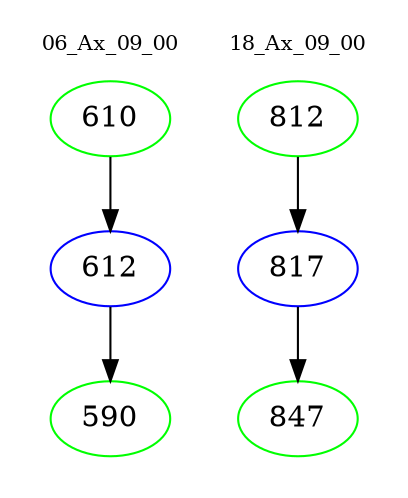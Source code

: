 digraph{
subgraph cluster_0 {
color = white
label = "06_Ax_09_00";
fontsize=10;
T0_610 [label="610", color="green"]
T0_610 -> T0_612 [color="black"]
T0_612 [label="612", color="blue"]
T0_612 -> T0_590 [color="black"]
T0_590 [label="590", color="green"]
}
subgraph cluster_1 {
color = white
label = "18_Ax_09_00";
fontsize=10;
T1_812 [label="812", color="green"]
T1_812 -> T1_817 [color="black"]
T1_817 [label="817", color="blue"]
T1_817 -> T1_847 [color="black"]
T1_847 [label="847", color="green"]
}
}
